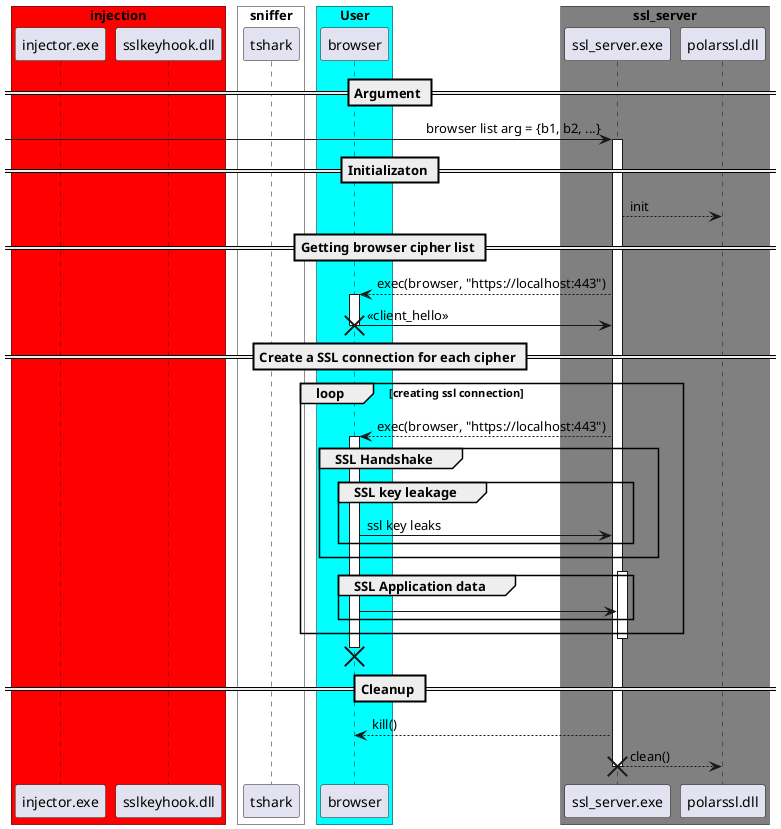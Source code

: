 {
  "sha1": "go1mdlrbj2mqtlkxap8klzba7067mf0",
  "insertion": {
    "when": "2024-06-01T09:03:08.082Z",
    "user": "plantuml@gmail.com"
  }
}
@startuml
!pragma teoz true

/' ****************************** '/

box "injection" #Red
participant injector.exe
participant sslkeyhook.dll
end box

box "sniffer" #FFFFFF
participant tshark
end box

box "User" #Aqua
participant browser
end box

box "ssl_server" #Gray
participant ssl_server.exe
participant polarssl.dll
end box


/' ****************************** '/


== Argument ==
[-> ssl_server.exe : browser list arg = {b1, b2, ...}
activate ssl_server.exe

== Initializaton ==
ssl_server.exe --> polarssl.dll : init


== Getting browser cipher list ==

ssl_server.exe --> browser : exec(browser, "https://localhost:443")
activate browser
browser -> ssl_server.exe : << client_hello >>
destroy browser


== Create a SSL connection for each cipher ==

loop creating ssl connection
ssl_server.exe --> browser : exec(browser, "https://localhost:443")
activate browser

group SSL Handshake
group SSL key leakage
browser -> ssl_server.exe : ssl key leaks
end /' SSL key leakage '/
end  /' SSM Handshake '/

activate ssl_server.exe
group SSL Application data
browser -> ssl_server.exe
end /' SSL Application data '/

deactivate ssl_server.exe

end /' endloop '/
/' CRASH '/
destroy browser

/' Okay '/
/' deactivate browser '/


note left : testing all renegociation ?\
     	    \ntesting all clean connexion ?

== Cleanup ==

ssl_server.exe --> browser : kill()
ssl_server.exe --> polarssl.dll : clean()
destroy ssl_server.exe

/' ****************************** '/

@enduml
